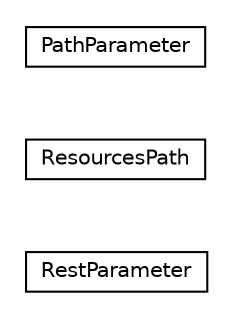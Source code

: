 #!/usr/local/bin/dot
#
# Class diagram 
# Generated by UMLGraph version R5_6-24-gf6e263 (http://www.umlgraph.org/)
#

digraph G {
	edge [fontname="Helvetica",fontsize=10,labelfontname="Helvetica",labelfontsize=10];
	node [fontname="Helvetica",fontsize=10,shape=plaintext];
	nodesep=0.25;
	ranksep=0.5;
	rankdir=LR;
	// com.gwtplatform.carstore.shared.rest.RestParameter
	c54962 [label=<<table title="com.gwtplatform.carstore.shared.rest.RestParameter" border="0" cellborder="1" cellspacing="0" cellpadding="2" port="p" href="./RestParameter.html">
		<tr><td><table border="0" cellspacing="0" cellpadding="1">
<tr><td align="center" balign="center"> RestParameter </td></tr>
		</table></td></tr>
		</table>>, URL="./RestParameter.html", fontname="Helvetica", fontcolor="black", fontsize=10.0];
	// com.gwtplatform.carstore.shared.rest.ResourcesPath
	c54963 [label=<<table title="com.gwtplatform.carstore.shared.rest.ResourcesPath" border="0" cellborder="1" cellspacing="0" cellpadding="2" port="p" href="./ResourcesPath.html">
		<tr><td><table border="0" cellspacing="0" cellpadding="1">
<tr><td align="center" balign="center"> ResourcesPath </td></tr>
		</table></td></tr>
		</table>>, URL="./ResourcesPath.html", fontname="Helvetica", fontcolor="black", fontsize=10.0];
	// com.gwtplatform.carstore.shared.rest.PathParameter
	c54964 [label=<<table title="com.gwtplatform.carstore.shared.rest.PathParameter" border="0" cellborder="1" cellspacing="0" cellpadding="2" port="p" href="./PathParameter.html">
		<tr><td><table border="0" cellspacing="0" cellpadding="1">
<tr><td align="center" balign="center"> PathParameter </td></tr>
		</table></td></tr>
		</table>>, URL="./PathParameter.html", fontname="Helvetica", fontcolor="black", fontsize=10.0];
}

